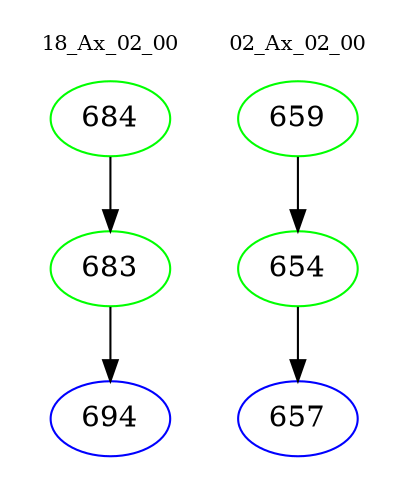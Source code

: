 digraph{
subgraph cluster_0 {
color = white
label = "18_Ax_02_00";
fontsize=10;
T0_684 [label="684", color="green"]
T0_684 -> T0_683 [color="black"]
T0_683 [label="683", color="green"]
T0_683 -> T0_694 [color="black"]
T0_694 [label="694", color="blue"]
}
subgraph cluster_1 {
color = white
label = "02_Ax_02_00";
fontsize=10;
T1_659 [label="659", color="green"]
T1_659 -> T1_654 [color="black"]
T1_654 [label="654", color="green"]
T1_654 -> T1_657 [color="black"]
T1_657 [label="657", color="blue"]
}
}
